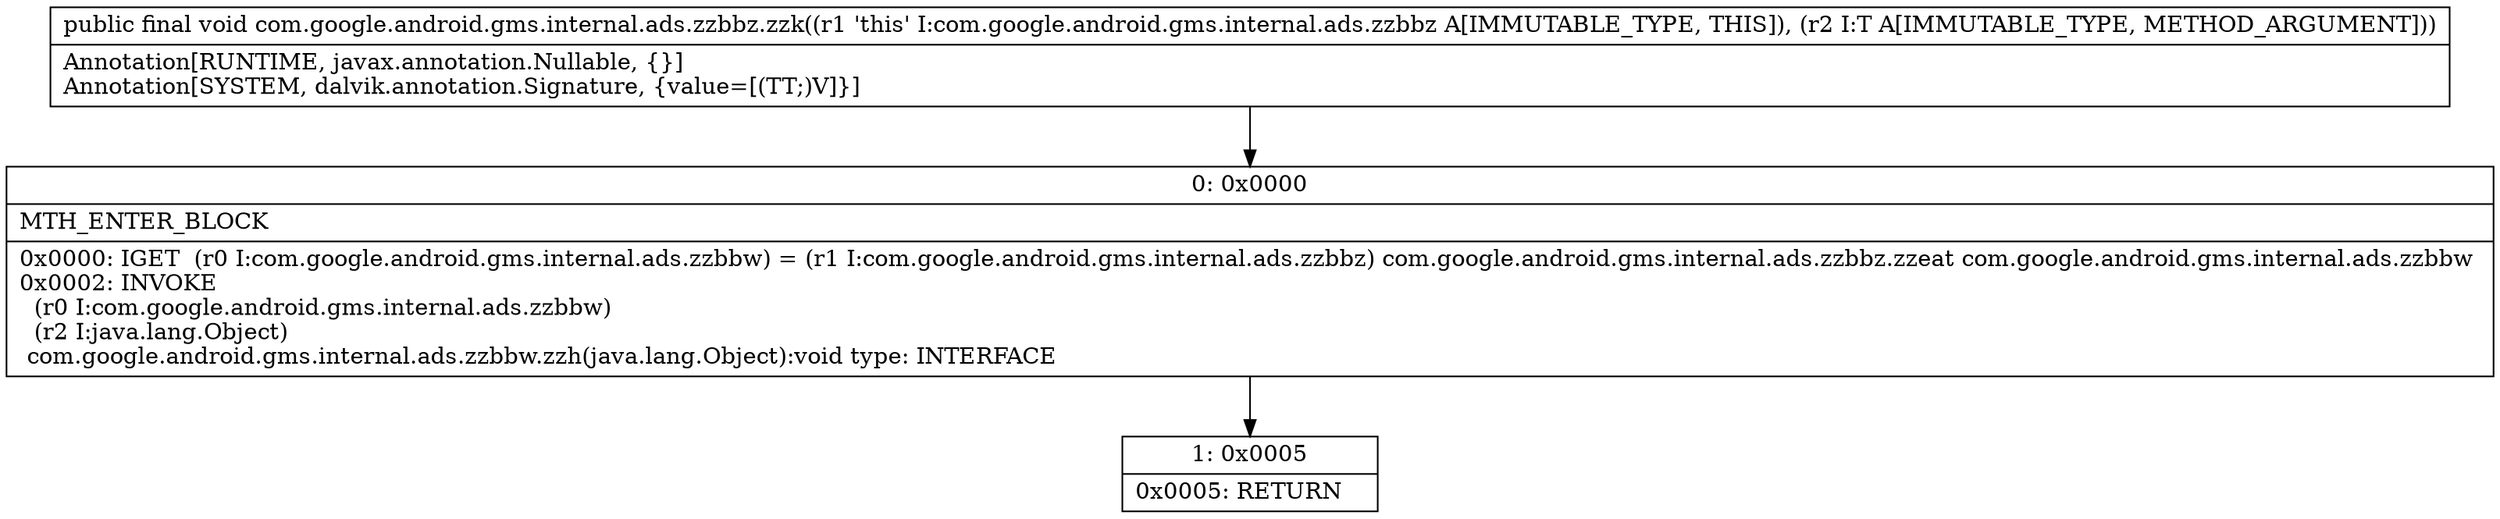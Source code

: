 digraph "CFG forcom.google.android.gms.internal.ads.zzbbz.zzk(Ljava\/lang\/Object;)V" {
Node_0 [shape=record,label="{0\:\ 0x0000|MTH_ENTER_BLOCK\l|0x0000: IGET  (r0 I:com.google.android.gms.internal.ads.zzbbw) = (r1 I:com.google.android.gms.internal.ads.zzbbz) com.google.android.gms.internal.ads.zzbbz.zzeat com.google.android.gms.internal.ads.zzbbw \l0x0002: INVOKE  \l  (r0 I:com.google.android.gms.internal.ads.zzbbw)\l  (r2 I:java.lang.Object)\l com.google.android.gms.internal.ads.zzbbw.zzh(java.lang.Object):void type: INTERFACE \l}"];
Node_1 [shape=record,label="{1\:\ 0x0005|0x0005: RETURN   \l}"];
MethodNode[shape=record,label="{public final void com.google.android.gms.internal.ads.zzbbz.zzk((r1 'this' I:com.google.android.gms.internal.ads.zzbbz A[IMMUTABLE_TYPE, THIS]), (r2 I:T A[IMMUTABLE_TYPE, METHOD_ARGUMENT]))  | Annotation[RUNTIME, javax.annotation.Nullable, \{\}]\lAnnotation[SYSTEM, dalvik.annotation.Signature, \{value=[(TT;)V]\}]\l}"];
MethodNode -> Node_0;
Node_0 -> Node_1;
}

